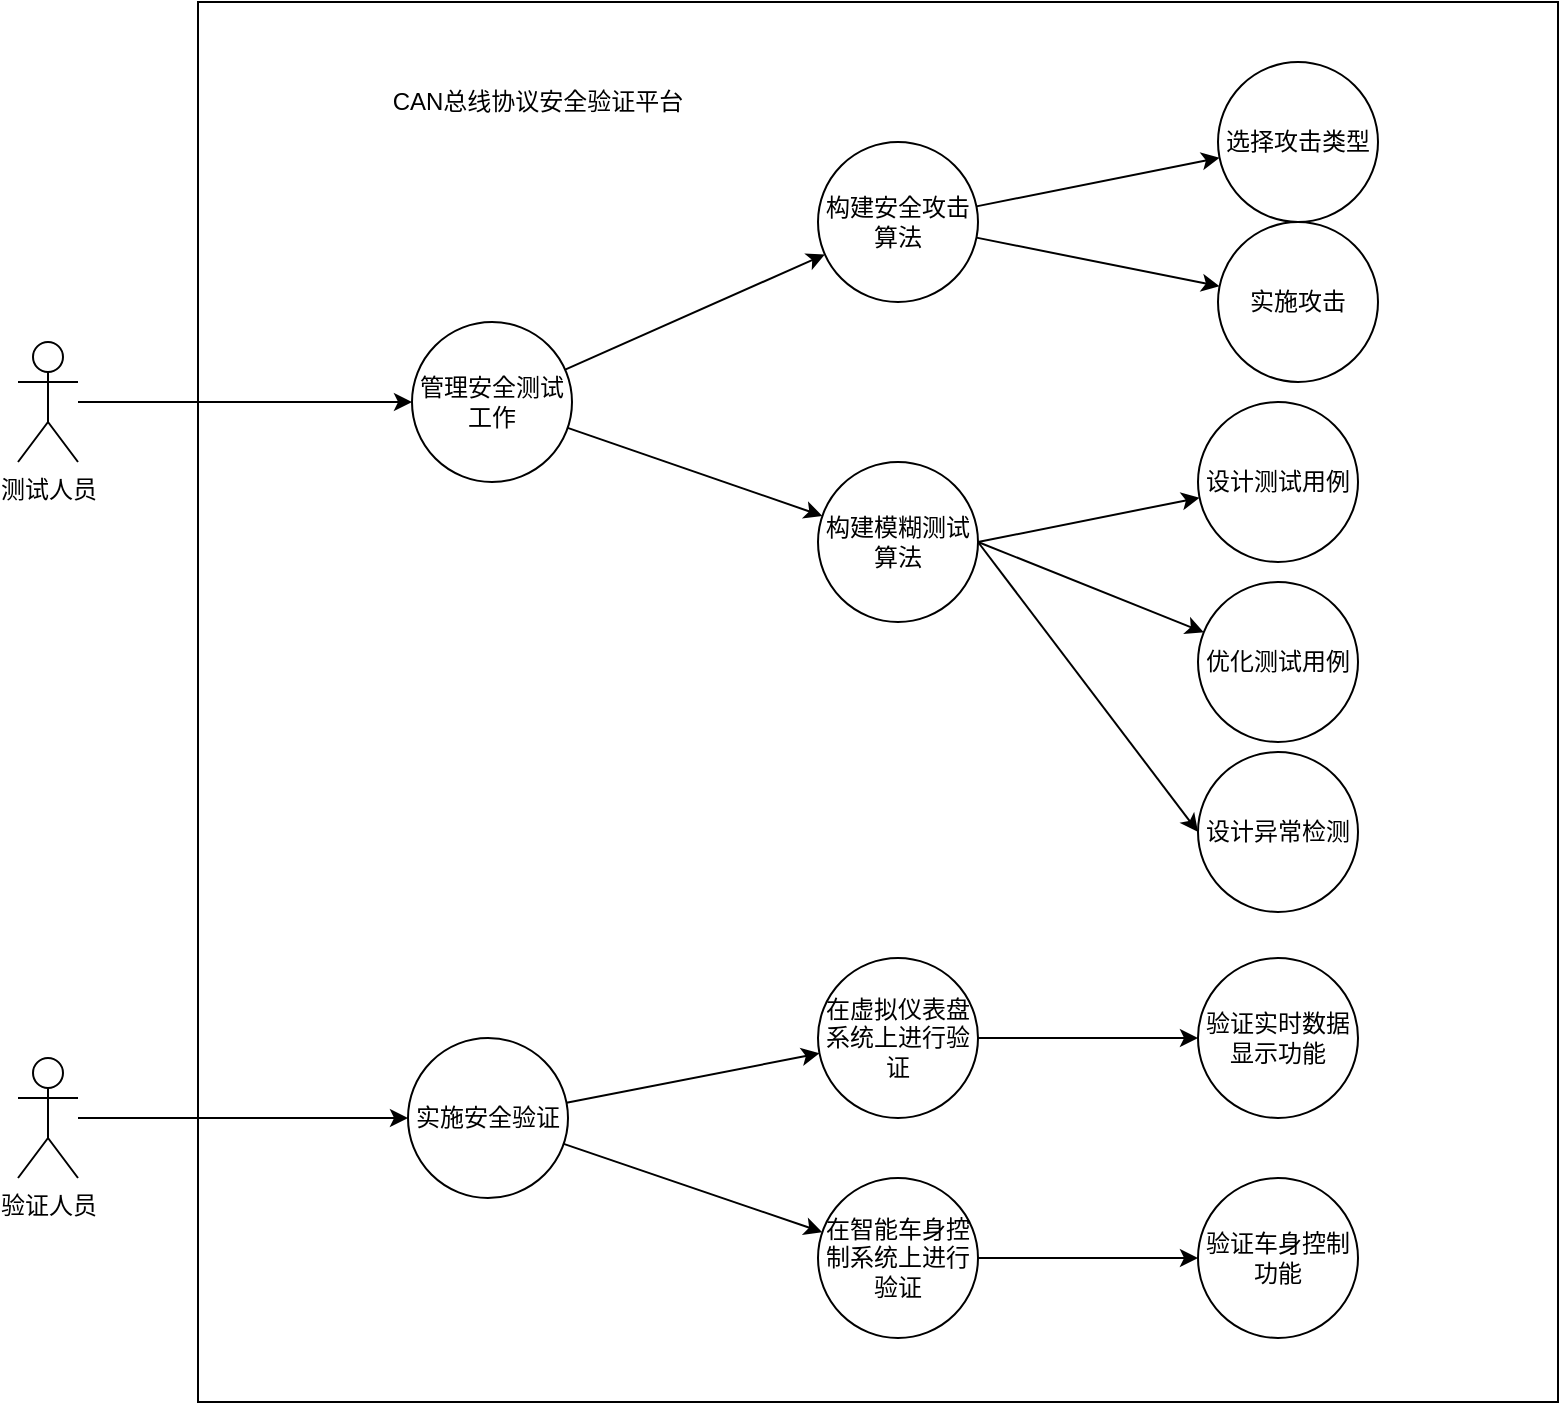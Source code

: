 <mxfile version="22.1.15" type="github">
  <diagram name="第 1 页" id="i3KaRBKapHCzIAOb3I9q">
    <mxGraphModel dx="1731" dy="719" grid="1" gridSize="10" guides="1" tooltips="1" connect="1" arrows="1" fold="1" page="1" pageScale="1" pageWidth="827" pageHeight="1169" math="0" shadow="0">
      <root>
        <mxCell id="0" />
        <mxCell id="1" parent="0" />
        <mxCell id="nP3D-EETBzw4hZik17a9-39" value="" style="verticalLabelPosition=bottom;verticalAlign=top;html=1;shape=mxgraph.basic.rect;fillColor2=none;strokeWidth=1;size=20;indent=5;" parent="1" vertex="1">
          <mxGeometry x="-70" y="210" width="680" height="700" as="geometry" />
        </mxCell>
        <mxCell id="nP3D-EETBzw4hZik17a9-3" value="" style="rounded=0;orthogonalLoop=1;jettySize=auto;html=1;" parent="1" source="nP3D-EETBzw4hZik17a9-1" target="nP3D-EETBzw4hZik17a9-2" edge="1">
          <mxGeometry relative="1" as="geometry" />
        </mxCell>
        <mxCell id="nP3D-EETBzw4hZik17a9-1" value="测试人员" style="shape=umlActor;verticalLabelPosition=bottom;verticalAlign=top;html=1;" parent="1" vertex="1">
          <mxGeometry x="-160" y="380" width="30" height="60" as="geometry" />
        </mxCell>
        <mxCell id="nP3D-EETBzw4hZik17a9-5" value="" style="rounded=0;orthogonalLoop=1;jettySize=auto;html=1;" parent="1" source="nP3D-EETBzw4hZik17a9-2" target="nP3D-EETBzw4hZik17a9-4" edge="1">
          <mxGeometry relative="1" as="geometry" />
        </mxCell>
        <mxCell id="nP3D-EETBzw4hZik17a9-9" value="" style="rounded=0;orthogonalLoop=1;jettySize=auto;html=1;" parent="1" source="nP3D-EETBzw4hZik17a9-2" target="nP3D-EETBzw4hZik17a9-8" edge="1">
          <mxGeometry relative="1" as="geometry" />
        </mxCell>
        <mxCell id="nP3D-EETBzw4hZik17a9-2" value="&lt;div style=&quot;&quot;&gt;管理安全测试工作&lt;/div&gt;" style="ellipse;whiteSpace=wrap;html=1;verticalAlign=middle;align=center;" parent="1" vertex="1">
          <mxGeometry x="37" y="370" width="80" height="80" as="geometry" />
        </mxCell>
        <mxCell id="nP3D-EETBzw4hZik17a9-46" value="" style="rounded=0;orthogonalLoop=1;jettySize=auto;html=1;" parent="1" source="nP3D-EETBzw4hZik17a9-4" target="nP3D-EETBzw4hZik17a9-45" edge="1">
          <mxGeometry relative="1" as="geometry" />
        </mxCell>
        <mxCell id="nP3D-EETBzw4hZik17a9-48" value="" style="rounded=0;orthogonalLoop=1;jettySize=auto;html=1;" parent="1" source="nP3D-EETBzw4hZik17a9-4" target="nP3D-EETBzw4hZik17a9-47" edge="1">
          <mxGeometry relative="1" as="geometry" />
        </mxCell>
        <mxCell id="nP3D-EETBzw4hZik17a9-4" value="构建安全攻击算法" style="ellipse;whiteSpace=wrap;html=1;align=center;" parent="1" vertex="1">
          <mxGeometry x="240" y="280" width="80" height="80" as="geometry" />
        </mxCell>
        <mxCell id="nP3D-EETBzw4hZik17a9-8" value="构建模糊测试算法" style="ellipse;whiteSpace=wrap;html=1;" parent="1" vertex="1">
          <mxGeometry x="240" y="440" width="80" height="80" as="geometry" />
        </mxCell>
        <mxCell id="nP3D-EETBzw4hZik17a9-22" value="" style="rounded=0;orthogonalLoop=1;jettySize=auto;html=1;exitX=1;exitY=0.5;exitDx=0;exitDy=0;" parent="1" source="nP3D-EETBzw4hZik17a9-8" target="nP3D-EETBzw4hZik17a9-21" edge="1">
          <mxGeometry relative="1" as="geometry">
            <mxPoint x="318.205" y="498.153" as="sourcePoint" />
          </mxGeometry>
        </mxCell>
        <mxCell id="nP3D-EETBzw4hZik17a9-28" style="rounded=0;orthogonalLoop=1;jettySize=auto;html=1;exitX=1;exitY=0.5;exitDx=0;exitDy=0;" parent="1" source="nP3D-EETBzw4hZik17a9-8" target="nP3D-EETBzw4hZik17a9-27" edge="1">
          <mxGeometry relative="1" as="geometry">
            <mxPoint x="319.513" y="516.223" as="sourcePoint" />
          </mxGeometry>
        </mxCell>
        <mxCell id="nP3D-EETBzw4hZik17a9-32" value="" style="rounded=0;orthogonalLoop=1;jettySize=auto;html=1;entryX=0;entryY=0.5;entryDx=0;entryDy=0;exitX=1;exitY=0.5;exitDx=0;exitDy=0;" parent="1" source="nP3D-EETBzw4hZik17a9-8" target="nP3D-EETBzw4hZik17a9-29" edge="1">
          <mxGeometry relative="1" as="geometry">
            <mxPoint x="320" y="490" as="sourcePoint" />
            <mxPoint x="280" y="630" as="targetPoint" />
          </mxGeometry>
        </mxCell>
        <mxCell id="nP3D-EETBzw4hZik17a9-17" value="" style="rounded=0;orthogonalLoop=1;jettySize=auto;html=1;" parent="1" source="nP3D-EETBzw4hZik17a9-12" target="nP3D-EETBzw4hZik17a9-16" edge="1">
          <mxGeometry relative="1" as="geometry" />
        </mxCell>
        <mxCell id="nP3D-EETBzw4hZik17a9-20" value="" style="rounded=0;orthogonalLoop=1;jettySize=auto;html=1;" parent="1" source="nP3D-EETBzw4hZik17a9-12" target="nP3D-EETBzw4hZik17a9-19" edge="1">
          <mxGeometry relative="1" as="geometry" />
        </mxCell>
        <mxCell id="nP3D-EETBzw4hZik17a9-12" value="&lt;div style=&quot;&quot;&gt;实施安全验证&lt;/div&gt;" style="ellipse;whiteSpace=wrap;html=1;verticalAlign=middle;align=center;" parent="1" vertex="1">
          <mxGeometry x="35" y="728" width="80" height="80" as="geometry" />
        </mxCell>
        <mxCell id="nP3D-EETBzw4hZik17a9-42" value="" style="edgeStyle=orthogonalEdgeStyle;rounded=0;orthogonalLoop=1;jettySize=auto;html=1;" parent="1" source="nP3D-EETBzw4hZik17a9-16" target="nP3D-EETBzw4hZik17a9-41" edge="1">
          <mxGeometry relative="1" as="geometry" />
        </mxCell>
        <mxCell id="nP3D-EETBzw4hZik17a9-16" value="在虚拟仪表盘系统上进行验证" style="ellipse;whiteSpace=wrap;html=1;direction=south;" parent="1" vertex="1">
          <mxGeometry x="240" y="688" width="80" height="80" as="geometry" />
        </mxCell>
        <mxCell id="nP3D-EETBzw4hZik17a9-44" value="" style="edgeStyle=orthogonalEdgeStyle;rounded=0;orthogonalLoop=1;jettySize=auto;html=1;" parent="1" source="nP3D-EETBzw4hZik17a9-19" target="nP3D-EETBzw4hZik17a9-43" edge="1">
          <mxGeometry relative="1" as="geometry" />
        </mxCell>
        <mxCell id="nP3D-EETBzw4hZik17a9-19" value="&lt;div style=&quot;&quot;&gt;&lt;span style=&quot;background-color: initial;&quot;&gt;在智能车身控制系统上进行验证&lt;/span&gt;&lt;/div&gt;" style="ellipse;whiteSpace=wrap;html=1;verticalAlign=middle;align=center;" parent="1" vertex="1">
          <mxGeometry x="240" y="798" width="80" height="80" as="geometry" />
        </mxCell>
        <mxCell id="nP3D-EETBzw4hZik17a9-21" value="设计测试用例" style="ellipse;whiteSpace=wrap;html=1;" parent="1" vertex="1">
          <mxGeometry x="430" y="410" width="80" height="80" as="geometry" />
        </mxCell>
        <mxCell id="nP3D-EETBzw4hZik17a9-27" value="优化测试用例" style="ellipse;whiteSpace=wrap;html=1;" parent="1" vertex="1">
          <mxGeometry x="430" y="500" width="80" height="80" as="geometry" />
        </mxCell>
        <mxCell id="nP3D-EETBzw4hZik17a9-29" value="设计异常检测" style="ellipse;whiteSpace=wrap;html=1;" parent="1" vertex="1">
          <mxGeometry x="430" y="585" width="80" height="80" as="geometry" />
        </mxCell>
        <mxCell id="nP3D-EETBzw4hZik17a9-37" style="rounded=0;orthogonalLoop=1;jettySize=auto;html=1;entryX=0;entryY=0.5;entryDx=0;entryDy=0;" parent="1" source="nP3D-EETBzw4hZik17a9-35" target="nP3D-EETBzw4hZik17a9-12" edge="1">
          <mxGeometry relative="1" as="geometry" />
        </mxCell>
        <mxCell id="nP3D-EETBzw4hZik17a9-35" value="验证人员" style="shape=umlActor;verticalLabelPosition=bottom;verticalAlign=top;html=1;" parent="1" vertex="1">
          <mxGeometry x="-160" y="738" width="30" height="60" as="geometry" />
        </mxCell>
        <mxCell id="nP3D-EETBzw4hZik17a9-40" value="CAN总线协议安全验证平台" style="rounded=0;whiteSpace=wrap;html=1;strokeColor=none;" parent="1" vertex="1">
          <mxGeometry x="-30" y="230" width="260" height="60" as="geometry" />
        </mxCell>
        <mxCell id="nP3D-EETBzw4hZik17a9-41" value="验证实时数据显示功能" style="ellipse;whiteSpace=wrap;html=1;" parent="1" vertex="1">
          <mxGeometry x="430" y="688" width="80" height="80" as="geometry" />
        </mxCell>
        <mxCell id="nP3D-EETBzw4hZik17a9-43" value="验证车身控制功能" style="ellipse;whiteSpace=wrap;html=1;" parent="1" vertex="1">
          <mxGeometry x="430" y="798" width="80" height="80" as="geometry" />
        </mxCell>
        <mxCell id="nP3D-EETBzw4hZik17a9-45" value="选择攻击类型" style="ellipse;whiteSpace=wrap;html=1;" parent="1" vertex="1">
          <mxGeometry x="440" y="240" width="80" height="80" as="geometry" />
        </mxCell>
        <mxCell id="nP3D-EETBzw4hZik17a9-47" value="实施攻击" style="ellipse;whiteSpace=wrap;html=1;" parent="1" vertex="1">
          <mxGeometry x="440" y="320" width="80" height="80" as="geometry" />
        </mxCell>
      </root>
    </mxGraphModel>
  </diagram>
</mxfile>
